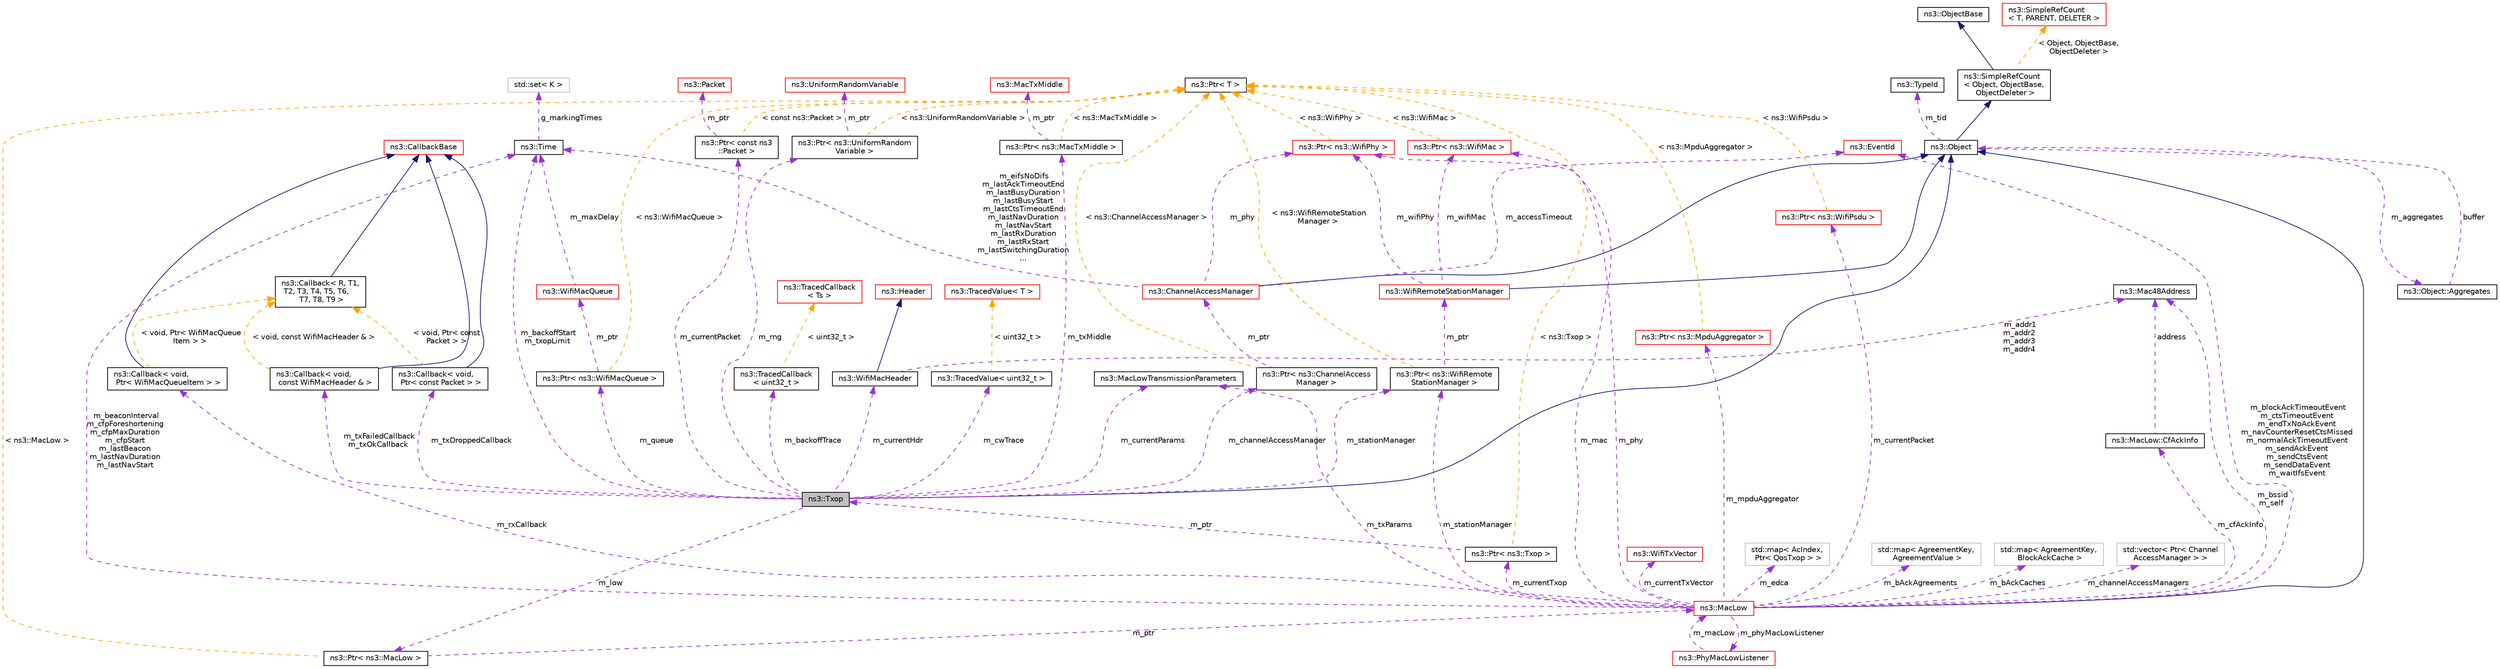 digraph "ns3::Txop"
{
 // LATEX_PDF_SIZE
  edge [fontname="Helvetica",fontsize="10",labelfontname="Helvetica",labelfontsize="10"];
  node [fontname="Helvetica",fontsize="10",shape=record];
  Node1 [label="ns3::Txop",height=0.2,width=0.4,color="black", fillcolor="grey75", style="filled", fontcolor="black",tooltip="Handle packet fragmentation and retransmissions for data and management frames."];
  Node2 -> Node1 [dir="back",color="midnightblue",fontsize="10",style="solid",fontname="Helvetica"];
  Node2 [label="ns3::Object",height=0.2,width=0.4,color="black", fillcolor="white", style="filled",URL="$classns3_1_1_object.html",tooltip="A base class which provides memory management and object aggregation."];
  Node3 -> Node2 [dir="back",color="midnightblue",fontsize="10",style="solid",fontname="Helvetica"];
  Node3 [label="ns3::SimpleRefCount\l\< Object, ObjectBase,\l ObjectDeleter \>",height=0.2,width=0.4,color="black", fillcolor="white", style="filled",URL="$classns3_1_1_simple_ref_count.html",tooltip=" "];
  Node4 -> Node3 [dir="back",color="midnightblue",fontsize="10",style="solid",fontname="Helvetica"];
  Node4 [label="ns3::ObjectBase",height=0.2,width=0.4,color="black", fillcolor="white", style="filled",URL="$classns3_1_1_object_base.html",tooltip="Anchor the ns-3 type and attribute system."];
  Node5 -> Node3 [dir="back",color="orange",fontsize="10",style="dashed",label=" \< Object, ObjectBase,\l ObjectDeleter \>" ,fontname="Helvetica"];
  Node5 [label="ns3::SimpleRefCount\l\< T, PARENT, DELETER \>",height=0.2,width=0.4,color="red", fillcolor="white", style="filled",URL="$classns3_1_1_simple_ref_count.html",tooltip="A template-based reference counting class."];
  Node7 -> Node2 [dir="back",color="darkorchid3",fontsize="10",style="dashed",label=" m_tid" ,fontname="Helvetica"];
  Node7 [label="ns3::TypeId",height=0.2,width=0.4,color="black", fillcolor="white", style="filled",URL="$classns3_1_1_type_id.html",tooltip="a unique identifier for an interface."];
  Node8 -> Node2 [dir="back",color="darkorchid3",fontsize="10",style="dashed",label=" m_aggregates" ,fontname="Helvetica"];
  Node8 [label="ns3::Object::Aggregates",height=0.2,width=0.4,color="black", fillcolor="white", style="filled",URL="$structns3_1_1_object_1_1_aggregates.html",tooltip="The list of Objects aggregated to this one."];
  Node2 -> Node8 [dir="back",color="darkorchid3",fontsize="10",style="dashed",label=" buffer" ,fontname="Helvetica"];
  Node9 -> Node1 [dir="back",color="darkorchid3",fontsize="10",style="dashed",label=" m_low" ,fontname="Helvetica"];
  Node9 [label="ns3::Ptr\< ns3::MacLow \>",height=0.2,width=0.4,color="black", fillcolor="white", style="filled",URL="$classns3_1_1_ptr.html",tooltip=" "];
  Node10 -> Node9 [dir="back",color="darkorchid3",fontsize="10",style="dashed",label=" m_ptr" ,fontname="Helvetica"];
  Node10 [label="ns3::MacLow",height=0.2,width=0.4,color="red", fillcolor="white", style="filled",URL="$classns3_1_1_mac_low.html",tooltip="handle RTS/CTS/Data/Ack transactions."];
  Node2 -> Node10 [dir="back",color="midnightblue",fontsize="10",style="solid",fontname="Helvetica"];
  Node11 -> Node10 [dir="back",color="darkorchid3",fontsize="10",style="dashed",label=" m_bssid\nm_self" ,fontname="Helvetica"];
  Node11 [label="ns3::Mac48Address",height=0.2,width=0.4,color="black", fillcolor="white", style="filled",URL="$classns3_1_1_mac48_address.html",tooltip="an EUI-48 address"];
  Node12 -> Node10 [dir="back",color="darkorchid3",fontsize="10",style="dashed",label=" m_mac" ,fontname="Helvetica"];
  Node12 [label="ns3::Ptr\< ns3::WifiMac \>",height=0.2,width=0.4,color="red", fillcolor="white", style="filled",URL="$classns3_1_1_ptr.html",tooltip=" "];
  Node22 -> Node12 [dir="back",color="orange",fontsize="10",style="dashed",label=" \< ns3::WifiMac \>" ,fontname="Helvetica"];
  Node22 [label="ns3::Ptr\< T \>",height=0.2,width=0.4,color="black", fillcolor="white", style="filled",URL="$classns3_1_1_ptr.html",tooltip="Smart pointer class similar to boost::intrusive_ptr."];
  Node28 -> Node10 [dir="back",color="darkorchid3",fontsize="10",style="dashed",label=" m_currentTxVector" ,fontname="Helvetica"];
  Node28 [label="ns3::WifiTxVector",height=0.2,width=0.4,color="red", fillcolor="white", style="filled",URL="$classns3_1_1_wifi_tx_vector.html",tooltip="This class mimics the TXVECTOR which is to be passed to the PHY in order to define the parameters whi..."];
  Node35 -> Node10 [dir="back",color="darkorchid3",fontsize="10",style="dashed",label=" m_rxCallback" ,fontname="Helvetica"];
  Node35 [label="ns3::Callback\< void,\l Ptr\< WifiMacQueueItem \> \>",height=0.2,width=0.4,color="black", fillcolor="white", style="filled",URL="$classns3_1_1_callback.html",tooltip=" "];
  Node18 -> Node35 [dir="back",color="midnightblue",fontsize="10",style="solid",fontname="Helvetica"];
  Node18 [label="ns3::CallbackBase",height=0.2,width=0.4,color="red", fillcolor="white", style="filled",URL="$classns3_1_1_callback_base.html",tooltip="Base class for Callback class."];
  Node23 -> Node35 [dir="back",color="orange",fontsize="10",style="dashed",label=" \< void, Ptr\< WifiMacQueue\lItem \> \>" ,fontname="Helvetica"];
  Node23 [label="ns3::Callback\< R, T1,\l T2, T3, T4, T5, T6,\l T7, T8, T9 \>",height=0.2,width=0.4,color="black", fillcolor="white", style="filled",URL="$classns3_1_1_callback.html",tooltip="Callback template class."];
  Node18 -> Node23 [dir="back",color="midnightblue",fontsize="10",style="solid",fontname="Helvetica"];
  Node36 -> Node10 [dir="back",color="darkorchid3",fontsize="10",style="dashed",label=" m_currentPacket" ,fontname="Helvetica"];
  Node36 [label="ns3::Ptr\< ns3::WifiPsdu \>",height=0.2,width=0.4,color="red", fillcolor="white", style="filled",URL="$classns3_1_1_ptr.html",tooltip=" "];
  Node22 -> Node36 [dir="back",color="orange",fontsize="10",style="dashed",label=" \< ns3::WifiPsdu \>" ,fontname="Helvetica"];
  Node67 -> Node10 [dir="back",color="darkorchid3",fontsize="10",style="dashed",label=" m_mpduAggregator" ,fontname="Helvetica"];
  Node67 [label="ns3::Ptr\< ns3::MpduAggregator \>",height=0.2,width=0.4,color="red", fillcolor="white", style="filled",URL="$classns3_1_1_ptr.html",tooltip=" "];
  Node22 -> Node67 [dir="back",color="orange",fontsize="10",style="dashed",label=" \< ns3::MpduAggregator \>" ,fontname="Helvetica"];
  Node83 -> Node10 [dir="back",color="darkorchid3",fontsize="10",style="dashed",label=" m_stationManager" ,fontname="Helvetica"];
  Node83 [label="ns3::Ptr\< ns3::WifiRemote\lStationManager \>",height=0.2,width=0.4,color="black", fillcolor="white", style="filled",URL="$classns3_1_1_ptr.html",tooltip=" "];
  Node84 -> Node83 [dir="back",color="darkorchid3",fontsize="10",style="dashed",label=" m_ptr" ,fontname="Helvetica"];
  Node84 [label="ns3::WifiRemoteStationManager",height=0.2,width=0.4,color="red", fillcolor="white", style="filled",URL="$classns3_1_1_wifi_remote_station_manager.html",tooltip="hold a list of per-remote-station state."];
  Node2 -> Node84 [dir="back",color="midnightblue",fontsize="10",style="solid",fontname="Helvetica"];
  Node12 -> Node84 [dir="back",color="darkorchid3",fontsize="10",style="dashed",label=" m_wifiMac" ,fontname="Helvetica"];
  Node103 -> Node84 [dir="back",color="darkorchid3",fontsize="10",style="dashed",label=" m_wifiPhy" ,fontname="Helvetica"];
  Node103 [label="ns3::Ptr\< ns3::WifiPhy \>",height=0.2,width=0.4,color="red", fillcolor="white", style="filled",URL="$classns3_1_1_ptr.html",tooltip=" "];
  Node22 -> Node103 [dir="back",color="orange",fontsize="10",style="dashed",label=" \< ns3::WifiPhy \>" ,fontname="Helvetica"];
  Node22 -> Node83 [dir="back",color="orange",fontsize="10",style="dashed",label=" \< ns3::WifiRemoteStation\lManager \>" ,fontname="Helvetica"];
  Node69 -> Node10 [dir="back",color="darkorchid3",fontsize="10",style="dashed",label=" m_edca" ,fontname="Helvetica"];
  Node69 [label="std::map\< AcIndex,\l Ptr\< QosTxop \> \>",height=0.2,width=0.4,color="grey75", fillcolor="white", style="filled",tooltip=" "];
  Node120 -> Node10 [dir="back",color="darkorchid3",fontsize="10",style="dashed",label=" m_blockAckTimeoutEvent\nm_ctsTimeoutEvent\nm_endTxNoAckEvent\nm_navCounterResetCtsMissed\nm_normalAckTimeoutEvent\nm_sendAckEvent\nm_sendCtsEvent\nm_sendDataEvent\nm_waitIfsEvent" ,fontname="Helvetica"];
  Node120 [label="ns3::EventId",height=0.2,width=0.4,color="red", fillcolor="white", style="filled",URL="$classns3_1_1_event_id.html",tooltip="An identifier for simulation events."];
  Node219 -> Node10 [dir="back",color="darkorchid3",fontsize="10",style="dashed",label=" m_txParams" ,fontname="Helvetica"];
  Node219 [label="ns3::MacLowTransmissionParameters",height=0.2,width=0.4,color="black", fillcolor="white", style="filled",URL="$classns3_1_1_mac_low_transmission_parameters.html",tooltip="control how a packet is transmitted."];
  Node220 -> Node10 [dir="back",color="darkorchid3",fontsize="10",style="dashed",label=" m_phyMacLowListener" ,fontname="Helvetica"];
  Node220 [label="ns3::PhyMacLowListener",height=0.2,width=0.4,color="red", fillcolor="white", style="filled",URL="$classns3_1_1_phy_mac_low_listener.html",tooltip="Listener for PHY events."];
  Node10 -> Node220 [dir="back",color="darkorchid3",fontsize="10",style="dashed",label=" m_macLow" ,fontname="Helvetica"];
  Node46 -> Node10 [dir="back",color="darkorchid3",fontsize="10",style="dashed",label=" m_beaconInterval\nm_cfpForeshortening\nm_cfpMaxDuration\nm_cfpStart\nm_lastBeacon\nm_lastNavDuration\nm_lastNavStart" ,fontname="Helvetica"];
  Node46 [label="ns3::Time",height=0.2,width=0.4,color="black", fillcolor="white", style="filled",URL="$classns3_1_1_time.html",tooltip="Simulation virtual time values and global simulation resolution."];
  Node47 -> Node46 [dir="back",color="darkorchid3",fontsize="10",style="dashed",label=" g_markingTimes" ,fontname="Helvetica"];
  Node47 [label="std::set\< K \>",height=0.2,width=0.4,color="grey75", fillcolor="white", style="filled",tooltip=" "];
  Node221 -> Node10 [dir="back",color="darkorchid3",fontsize="10",style="dashed",label=" m_bAckAgreements" ,fontname="Helvetica"];
  Node221 [label="std::map\< AgreementKey,\l AgreementValue \>",height=0.2,width=0.4,color="grey75", fillcolor="white", style="filled",tooltip=" "];
  Node222 -> Node10 [dir="back",color="darkorchid3",fontsize="10",style="dashed",label=" m_cfAckInfo" ,fontname="Helvetica"];
  Node222 [label="ns3::MacLow::CfAckInfo",height=0.2,width=0.4,color="black", fillcolor="white", style="filled",URL="$structns3_1_1_mac_low_1_1_cf_ack_info.html",tooltip="A struct that holds information about Ack piggybacking (CF-Ack)."];
  Node11 -> Node222 [dir="back",color="darkorchid3",fontsize="10",style="dashed",label=" address" ,fontname="Helvetica"];
  Node223 -> Node10 [dir="back",color="darkorchid3",fontsize="10",style="dashed",label=" m_bAckCaches" ,fontname="Helvetica"];
  Node223 [label="std::map\< AgreementKey,\l BlockAckCache \>",height=0.2,width=0.4,color="grey75", fillcolor="white", style="filled",tooltip=" "];
  Node225 -> Node10 [dir="back",color="darkorchid3",fontsize="10",style="dashed",label=" m_channelAccessManagers" ,fontname="Helvetica"];
  Node225 [label="std::vector\< Ptr\< Channel\lAccessManager \> \>",height=0.2,width=0.4,color="grey75", fillcolor="white", style="filled",tooltip=" "];
  Node103 -> Node10 [dir="back",color="darkorchid3",fontsize="10",style="dashed",label=" m_phy" ,fontname="Helvetica"];
  Node231 -> Node10 [dir="back",color="darkorchid3",fontsize="10",style="dashed",label=" m_currentTxop" ,fontname="Helvetica"];
  Node231 [label="ns3::Ptr\< ns3::Txop \>",height=0.2,width=0.4,color="black", fillcolor="white", style="filled",URL="$classns3_1_1_ptr.html",tooltip=" "];
  Node1 -> Node231 [dir="back",color="darkorchid3",fontsize="10",style="dashed",label=" m_ptr" ,fontname="Helvetica"];
  Node22 -> Node231 [dir="back",color="orange",fontsize="10",style="dashed",label=" \< ns3::Txop \>" ,fontname="Helvetica"];
  Node22 -> Node9 [dir="back",color="orange",fontsize="10",style="dashed",label=" \< ns3::MacLow \>" ,fontname="Helvetica"];
  Node43 -> Node1 [dir="back",color="darkorchid3",fontsize="10",style="dashed",label=" m_currentHdr" ,fontname="Helvetica"];
  Node43 [label="ns3::WifiMacHeader",height=0.2,width=0.4,color="black", fillcolor="white", style="filled",URL="$classns3_1_1_wifi_mac_header.html",tooltip="Implements the IEEE 802.11 MAC header."];
  Node44 -> Node43 [dir="back",color="midnightblue",fontsize="10",style="solid",fontname="Helvetica"];
  Node44 [label="ns3::Header",height=0.2,width=0.4,color="red", fillcolor="white", style="filled",URL="$classns3_1_1_header.html",tooltip="Protocol header serialization and deserialization."];
  Node11 -> Node43 [dir="back",color="darkorchid3",fontsize="10",style="dashed",label=" m_addr1\nm_addr2\nm_addr3\nm_addr4" ,fontname="Helvetica"];
  Node82 -> Node1 [dir="back",color="darkorchid3",fontsize="10",style="dashed",label=" m_txFailedCallback\nm_txOkCallback" ,fontname="Helvetica"];
  Node82 [label="ns3::Callback\< void,\l const WifiMacHeader & \>",height=0.2,width=0.4,color="black", fillcolor="white", style="filled",URL="$classns3_1_1_callback.html",tooltip=" "];
  Node18 -> Node82 [dir="back",color="midnightblue",fontsize="10",style="solid",fontname="Helvetica"];
  Node23 -> Node82 [dir="back",color="orange",fontsize="10",style="dashed",label=" \< void, const WifiMacHeader & \>" ,fontname="Helvetica"];
  Node83 -> Node1 [dir="back",color="darkorchid3",fontsize="10",style="dashed",label=" m_stationManager" ,fontname="Helvetica"];
  Node219 -> Node1 [dir="back",color="darkorchid3",fontsize="10",style="dashed",label=" m_currentParams" ,fontname="Helvetica"];
  Node46 -> Node1 [dir="back",color="darkorchid3",fontsize="10",style="dashed",label=" m_backoffStart\nm_txopLimit" ,fontname="Helvetica"];
  Node234 -> Node1 [dir="back",color="darkorchid3",fontsize="10",style="dashed",label=" m_channelAccessManager" ,fontname="Helvetica"];
  Node234 [label="ns3::Ptr\< ns3::ChannelAccess\lManager \>",height=0.2,width=0.4,color="black", fillcolor="white", style="filled",URL="$classns3_1_1_ptr.html",tooltip=" "];
  Node227 -> Node234 [dir="back",color="darkorchid3",fontsize="10",style="dashed",label=" m_ptr" ,fontname="Helvetica"];
  Node227 [label="ns3::ChannelAccessManager",height=0.2,width=0.4,color="red", fillcolor="white", style="filled",URL="$classns3_1_1_channel_access_manager.html",tooltip="Manage a set of ns3::Txop."];
  Node2 -> Node227 [dir="back",color="midnightblue",fontsize="10",style="solid",fontname="Helvetica"];
  Node120 -> Node227 [dir="back",color="darkorchid3",fontsize="10",style="dashed",label=" m_accessTimeout" ,fontname="Helvetica"];
  Node46 -> Node227 [dir="back",color="darkorchid3",fontsize="10",style="dashed",label=" m_eifsNoDifs\nm_lastAckTimeoutEnd\nm_lastBusyDuration\nm_lastBusyStart\nm_lastCtsTimeoutEnd\nm_lastNavDuration\nm_lastNavStart\nm_lastRxDuration\nm_lastRxStart\nm_lastSwitchingDuration\n..." ,fontname="Helvetica"];
  Node103 -> Node227 [dir="back",color="darkorchid3",fontsize="10",style="dashed",label=" m_phy" ,fontname="Helvetica"];
  Node22 -> Node234 [dir="back",color="orange",fontsize="10",style="dashed",label=" \< ns3::ChannelAccessManager \>" ,fontname="Helvetica"];
  Node48 -> Node1 [dir="back",color="darkorchid3",fontsize="10",style="dashed",label=" m_currentPacket" ,fontname="Helvetica"];
  Node48 [label="ns3::Ptr\< const ns3\l::Packet \>",height=0.2,width=0.4,color="black", fillcolor="white", style="filled",URL="$classns3_1_1_ptr.html",tooltip=" "];
  Node49 -> Node48 [dir="back",color="darkorchid3",fontsize="10",style="dashed",label=" m_ptr" ,fontname="Helvetica"];
  Node49 [label="ns3::Packet",height=0.2,width=0.4,color="red", fillcolor="white", style="filled",URL="$classns3_1_1_packet.html",tooltip="network packets"];
  Node22 -> Node48 [dir="back",color="orange",fontsize="10",style="dashed",label=" \< const ns3::Packet \>" ,fontname="Helvetica"];
  Node208 -> Node1 [dir="back",color="darkorchid3",fontsize="10",style="dashed",label=" m_queue" ,fontname="Helvetica"];
  Node208 [label="ns3::Ptr\< ns3::WifiMacQueue \>",height=0.2,width=0.4,color="black", fillcolor="white", style="filled",URL="$classns3_1_1_ptr.html",tooltip=" "];
  Node209 -> Node208 [dir="back",color="darkorchid3",fontsize="10",style="dashed",label=" m_ptr" ,fontname="Helvetica"];
  Node209 [label="ns3::WifiMacQueue",height=0.2,width=0.4,color="red", fillcolor="white", style="filled",URL="$classns3_1_1_wifi_mac_queue.html",tooltip="This queue implements the timeout procedure described in (Section 9.19.2.6 \"Retransmit procedures\" pa..."];
  Node46 -> Node209 [dir="back",color="darkorchid3",fontsize="10",style="dashed",label=" m_maxDelay" ,fontname="Helvetica"];
  Node22 -> Node208 [dir="back",color="orange",fontsize="10",style="dashed",label=" \< ns3::WifiMacQueue \>" ,fontname="Helvetica"];
  Node235 -> Node1 [dir="back",color="darkorchid3",fontsize="10",style="dashed",label=" m_backoffTrace" ,fontname="Helvetica"];
  Node235 [label="ns3::TracedCallback\l\< uint32_t \>",height=0.2,width=0.4,color="black", fillcolor="white", style="filled",URL="$classns3_1_1_traced_callback.html",tooltip=" "];
  Node15 -> Node235 [dir="back",color="orange",fontsize="10",style="dashed",label=" \< uint32_t \>" ,fontname="Helvetica"];
  Node15 [label="ns3::TracedCallback\l\< Ts \>",height=0.2,width=0.4,color="red", fillcolor="white", style="filled",URL="$classns3_1_1_traced_callback.html",tooltip="Forward calls to a chain of Callback."];
  Node154 -> Node1 [dir="back",color="darkorchid3",fontsize="10",style="dashed",label=" m_rng" ,fontname="Helvetica"];
  Node154 [label="ns3::Ptr\< ns3::UniformRandom\lVariable \>",height=0.2,width=0.4,color="black", fillcolor="white", style="filled",URL="$classns3_1_1_ptr.html",tooltip=" "];
  Node155 -> Node154 [dir="back",color="darkorchid3",fontsize="10",style="dashed",label=" m_ptr" ,fontname="Helvetica"];
  Node155 [label="ns3::UniformRandomVariable",height=0.2,width=0.4,color="red", fillcolor="white", style="filled",URL="$classns3_1_1_uniform_random_variable.html",tooltip="The uniform distribution Random Number Generator (RNG)."];
  Node22 -> Node154 [dir="back",color="orange",fontsize="10",style="dashed",label=" \< ns3::UniformRandomVariable \>" ,fontname="Helvetica"];
  Node212 -> Node1 [dir="back",color="darkorchid3",fontsize="10",style="dashed",label=" m_txMiddle" ,fontname="Helvetica"];
  Node212 [label="ns3::Ptr\< ns3::MacTxMiddle \>",height=0.2,width=0.4,color="black", fillcolor="white", style="filled",URL="$classns3_1_1_ptr.html",tooltip=" "];
  Node213 -> Node212 [dir="back",color="darkorchid3",fontsize="10",style="dashed",label=" m_ptr" ,fontname="Helvetica"];
  Node213 [label="ns3::MacTxMiddle",height=0.2,width=0.4,color="red", fillcolor="white", style="filled",URL="$classns3_1_1_mac_tx_middle.html",tooltip="Handles sequence numbering of IEEE 802.11 data frames."];
  Node22 -> Node212 [dir="back",color="orange",fontsize="10",style="dashed",label=" \< ns3::MacTxMiddle \>" ,fontname="Helvetica"];
  Node236 -> Node1 [dir="back",color="darkorchid3",fontsize="10",style="dashed",label=" m_txDroppedCallback" ,fontname="Helvetica"];
  Node236 [label="ns3::Callback\< void,\l Ptr\< const Packet \> \>",height=0.2,width=0.4,color="black", fillcolor="white", style="filled",URL="$classns3_1_1_callback.html",tooltip=" "];
  Node18 -> Node236 [dir="back",color="midnightblue",fontsize="10",style="solid",fontname="Helvetica"];
  Node23 -> Node236 [dir="back",color="orange",fontsize="10",style="dashed",label=" \< void, Ptr\< const\l Packet \> \>" ,fontname="Helvetica"];
  Node237 -> Node1 [dir="back",color="darkorchid3",fontsize="10",style="dashed",label=" m_cwTrace" ,fontname="Helvetica"];
  Node237 [label="ns3::TracedValue\< uint32_t \>",height=0.2,width=0.4,color="black", fillcolor="white", style="filled",URL="$classns3_1_1_traced_value.html",tooltip=" "];
  Node167 -> Node237 [dir="back",color="orange",fontsize="10",style="dashed",label=" \< uint32_t \>" ,fontname="Helvetica"];
  Node167 [label="ns3::TracedValue\< T \>",height=0.2,width=0.4,color="red", fillcolor="white", style="filled",URL="$classns3_1_1_traced_value.html",tooltip="Trace classes with value semantics."];
}
